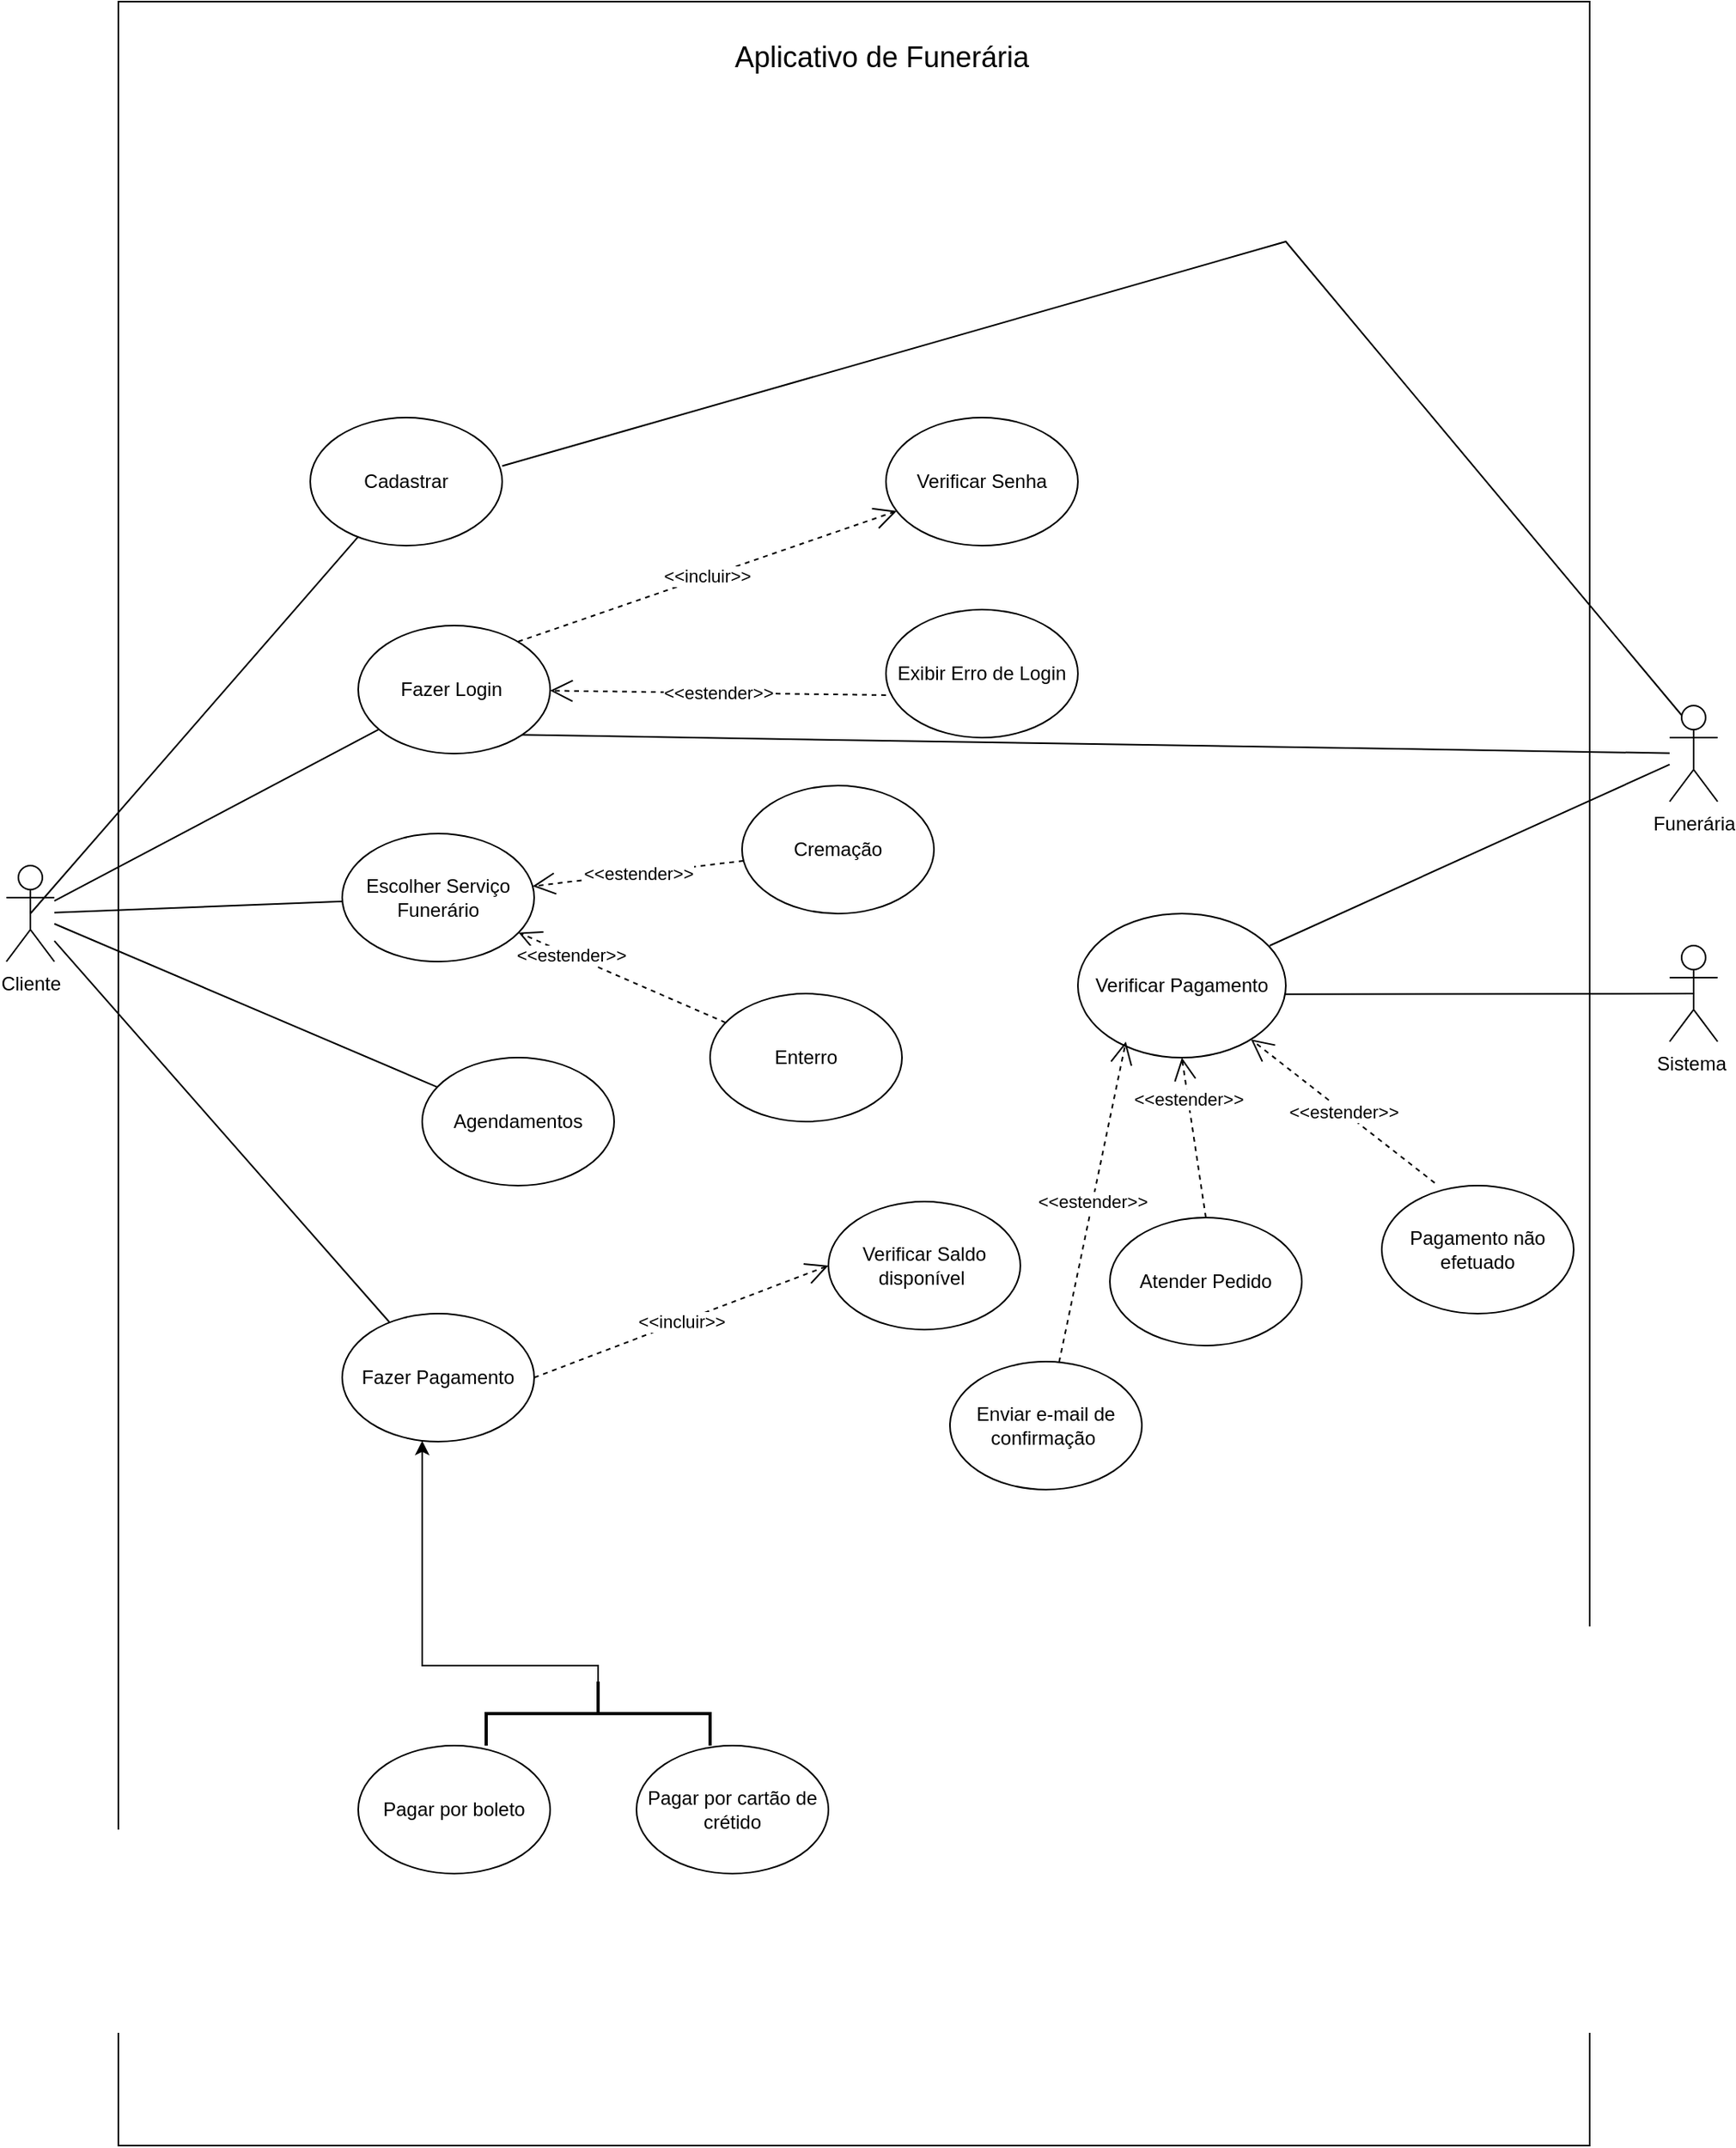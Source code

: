 <mxfile version="22.1.2" type="github">
  <diagram name="Página-1" id="053S5dsieRf6sA23STod">
    <mxGraphModel dx="2340" dy="1995" grid="1" gridSize="10" guides="1" tooltips="1" connect="1" arrows="1" fold="1" page="1" pageScale="1" pageWidth="827" pageHeight="1169" math="0" shadow="0">
      <root>
        <mxCell id="0" />
        <mxCell id="1" parent="0" />
        <mxCell id="XYZC3uAqQEXVFk4L9-hq-3" value="&lt;font style=&quot;vertical-align: inherit;&quot;&gt;&lt;font style=&quot;vertical-align: inherit;&quot;&gt;Cliente&lt;/font&gt;&lt;/font&gt;" style="shape=umlActor;verticalLabelPosition=bottom;verticalAlign=top;html=1;outlineConnect=0;" parent="1" vertex="1">
          <mxGeometry x="-40" y="60" width="30" height="60" as="geometry" />
        </mxCell>
        <mxCell id="XYZC3uAqQEXVFk4L9-hq-8" value="&lt;font style=&quot;vertical-align: inherit;&quot;&gt;&lt;font style=&quot;vertical-align: inherit;&quot;&gt;Fazer Login&amp;nbsp;&lt;/font&gt;&lt;/font&gt;" style="ellipse;whiteSpace=wrap;html=1;" parent="1" vertex="1">
          <mxGeometry x="180" y="-90" width="120" height="80" as="geometry" />
        </mxCell>
        <mxCell id="XYZC3uAqQEXVFk4L9-hq-9" value="&lt;font style=&quot;vertical-align: inherit;&quot;&gt;&lt;font style=&quot;vertical-align: inherit;&quot;&gt;Cadastrar&lt;/font&gt;&lt;/font&gt;" style="ellipse;whiteSpace=wrap;html=1;" parent="1" vertex="1">
          <mxGeometry x="150" y="-220" width="120" height="80" as="geometry" />
        </mxCell>
        <mxCell id="XYZC3uAqQEXVFk4L9-hq-10" value="&lt;font style=&quot;vertical-align: inherit;&quot;&gt;&lt;font style=&quot;vertical-align: inherit;&quot;&gt;Escolher Serviço Funerário&lt;/font&gt;&lt;/font&gt;" style="ellipse;whiteSpace=wrap;html=1;" parent="1" vertex="1">
          <mxGeometry x="170" y="40" width="120" height="80" as="geometry" />
        </mxCell>
        <mxCell id="XYZC3uAqQEXVFk4L9-hq-11" value="&lt;font style=&quot;vertical-align: inherit;&quot;&gt;&lt;font style=&quot;vertical-align: inherit;&quot;&gt;Agendamentos&lt;/font&gt;&lt;/font&gt;" style="ellipse;whiteSpace=wrap;html=1;" parent="1" vertex="1">
          <mxGeometry x="220" y="180" width="120" height="80" as="geometry" />
        </mxCell>
        <mxCell id="XYZC3uAqQEXVFk4L9-hq-12" value="" style="endArrow=none;html=1;rounded=0;exitX=0.5;exitY=0.5;exitDx=0;exitDy=0;exitPerimeter=0;" parent="1" source="XYZC3uAqQEXVFk4L9-hq-3" target="XYZC3uAqQEXVFk4L9-hq-9" edge="1">
          <mxGeometry width="50" height="50" relative="1" as="geometry">
            <mxPoint x="-20" y="60" as="sourcePoint" />
            <mxPoint x="30" y="10" as="targetPoint" />
          </mxGeometry>
        </mxCell>
        <mxCell id="XYZC3uAqQEXVFk4L9-hq-13" value="" style="endArrow=none;html=1;rounded=0;" parent="1" source="XYZC3uAqQEXVFk4L9-hq-3" target="XYZC3uAqQEXVFk4L9-hq-8" edge="1">
          <mxGeometry width="50" height="50" relative="1" as="geometry">
            <mxPoint x="390" y="310" as="sourcePoint" />
            <mxPoint x="440" y="260" as="targetPoint" />
          </mxGeometry>
        </mxCell>
        <mxCell id="XYZC3uAqQEXVFk4L9-hq-14" value="" style="endArrow=none;html=1;rounded=0;" parent="1" source="XYZC3uAqQEXVFk4L9-hq-3" target="XYZC3uAqQEXVFk4L9-hq-10" edge="1">
          <mxGeometry width="50" height="50" relative="1" as="geometry">
            <mxPoint x="390" y="310" as="sourcePoint" />
            <mxPoint x="440" y="260" as="targetPoint" />
          </mxGeometry>
        </mxCell>
        <mxCell id="XYZC3uAqQEXVFk4L9-hq-15" value="" style="endArrow=none;html=1;rounded=0;" parent="1" source="XYZC3uAqQEXVFk4L9-hq-3" target="XYZC3uAqQEXVFk4L9-hq-11" edge="1">
          <mxGeometry width="50" height="50" relative="1" as="geometry">
            <mxPoint x="390" y="310" as="sourcePoint" />
            <mxPoint x="440" y="260" as="targetPoint" />
          </mxGeometry>
        </mxCell>
        <mxCell id="XYZC3uAqQEXVFk4L9-hq-19" value="&lt;font style=&quot;vertical-align: inherit;&quot;&gt;&lt;font style=&quot;vertical-align: inherit;&quot;&gt;Exibir Erro de Login&lt;/font&gt;&lt;/font&gt;" style="ellipse;whiteSpace=wrap;html=1;" parent="1" vertex="1">
          <mxGeometry x="510" y="-100" width="120" height="80" as="geometry" />
        </mxCell>
        <mxCell id="XYZC3uAqQEXVFk4L9-hq-20" value="&lt;font style=&quot;vertical-align: inherit;&quot;&gt;&lt;font style=&quot;vertical-align: inherit;&quot;&gt;Verificar Senha&lt;/font&gt;&lt;/font&gt;" style="ellipse;whiteSpace=wrap;html=1;" parent="1" vertex="1">
          <mxGeometry x="510" y="-220" width="120" height="80" as="geometry" />
        </mxCell>
        <mxCell id="XYZC3uAqQEXVFk4L9-hq-21" value="&lt;font style=&quot;vertical-align: inherit;&quot;&gt;&lt;font style=&quot;vertical-align: inherit;&quot;&gt;Fazer Pagamento&lt;/font&gt;&lt;/font&gt;" style="ellipse;whiteSpace=wrap;html=1;" parent="1" vertex="1">
          <mxGeometry x="170" y="340" width="120" height="80" as="geometry" />
        </mxCell>
        <mxCell id="XYZC3uAqQEXVFk4L9-hq-22" value="" style="endArrow=none;html=1;rounded=0;" parent="1" source="XYZC3uAqQEXVFk4L9-hq-21" target="XYZC3uAqQEXVFk4L9-hq-3" edge="1">
          <mxGeometry width="50" height="50" relative="1" as="geometry">
            <mxPoint x="390" y="310" as="sourcePoint" />
            <mxPoint y="240" as="targetPoint" />
          </mxGeometry>
        </mxCell>
        <mxCell id="XYZC3uAqQEXVFk4L9-hq-23" value="&lt;font style=&quot;vertical-align: inherit;&quot;&gt;&lt;font style=&quot;vertical-align: inherit;&quot;&gt;Verificar Saldo disponível&amp;nbsp;&lt;/font&gt;&lt;/font&gt;" style="ellipse;whiteSpace=wrap;html=1;" parent="1" vertex="1">
          <mxGeometry x="474" y="270" width="120" height="80" as="geometry" />
        </mxCell>
        <mxCell id="XYZC3uAqQEXVFk4L9-hq-24" value="&lt;font style=&quot;vertical-align: inherit;&quot;&gt;&lt;font style=&quot;vertical-align: inherit;&quot;&gt;Pagar por boleto&lt;/font&gt;&lt;/font&gt;" style="ellipse;whiteSpace=wrap;html=1;" parent="1" vertex="1">
          <mxGeometry x="180" y="610" width="120" height="80" as="geometry" />
        </mxCell>
        <mxCell id="XYZC3uAqQEXVFk4L9-hq-25" value="&lt;font style=&quot;vertical-align: inherit;&quot;&gt;&lt;font style=&quot;vertical-align: inherit;&quot;&gt;Pagar por cartão de crétido&lt;/font&gt;&lt;/font&gt;" style="ellipse;whiteSpace=wrap;html=1;" parent="1" vertex="1">
          <mxGeometry x="354" y="610" width="120" height="80" as="geometry" />
        </mxCell>
        <mxCell id="XYZC3uAqQEXVFk4L9-hq-26" value="&lt;font style=&quot;vertical-align: inherit;&quot;&gt;&lt;font style=&quot;vertical-align: inherit;&quot;&gt;&amp;lt;&amp;lt;incluir&amp;gt;&amp;gt;&lt;/font&gt;&lt;/font&gt;" style="endArrow=open;endSize=12;dashed=1;html=1;rounded=0;" parent="1" target="XYZC3uAqQEXVFk4L9-hq-20" edge="1">
          <mxGeometry x="-0.002" width="160" relative="1" as="geometry">
            <mxPoint x="280" y="-80" as="sourcePoint" />
            <mxPoint x="440" y="-80" as="targetPoint" />
            <mxPoint as="offset" />
          </mxGeometry>
        </mxCell>
        <mxCell id="XYZC3uAqQEXVFk4L9-hq-28" value="&lt;font style=&quot;vertical-align: inherit;&quot;&gt;&lt;font style=&quot;vertical-align: inherit;&quot;&gt;&amp;lt;&amp;lt;estender&amp;gt;&amp;gt;&lt;/font&gt;&lt;/font&gt;" style="endArrow=open;endSize=12;dashed=1;html=1;rounded=0;" parent="1" target="XYZC3uAqQEXVFk4L9-hq-8" edge="1">
          <mxGeometry x="-0.002" width="160" relative="1" as="geometry">
            <mxPoint x="510.002" y="-46.552" as="sourcePoint" />
            <mxPoint x="374.37" y="-250" as="targetPoint" />
            <mxPoint as="offset" />
          </mxGeometry>
        </mxCell>
        <mxCell id="XYZC3uAqQEXVFk4L9-hq-30" value="&lt;font style=&quot;vertical-align: inherit;&quot;&gt;&lt;font style=&quot;vertical-align: inherit;&quot;&gt;&amp;lt;&amp;lt;incluir&amp;gt;&amp;gt;&lt;/font&gt;&lt;/font&gt;" style="endArrow=open;endSize=12;dashed=1;html=1;rounded=0;entryX=0;entryY=0.5;entryDx=0;entryDy=0;exitX=1;exitY=0.5;exitDx=0;exitDy=0;" parent="1" source="XYZC3uAqQEXVFk4L9-hq-21" target="XYZC3uAqQEXVFk4L9-hq-23" edge="1">
          <mxGeometry x="-0.002" width="160" relative="1" as="geometry">
            <mxPoint x="270" y="482" as="sourcePoint" />
            <mxPoint x="507" y="400" as="targetPoint" />
            <mxPoint as="offset" />
          </mxGeometry>
        </mxCell>
        <mxCell id="XYZC3uAqQEXVFk4L9-hq-40" style="edgeStyle=orthogonalEdgeStyle;rounded=0;orthogonalLoop=1;jettySize=auto;html=1;exitX=0;exitY=0.5;exitDx=0;exitDy=0;exitPerimeter=0;" parent="1" source="XYZC3uAqQEXVFk4L9-hq-39" target="XYZC3uAqQEXVFk4L9-hq-21" edge="1">
          <mxGeometry relative="1" as="geometry">
            <Array as="points">
              <mxPoint x="330" y="560" />
              <mxPoint x="220" y="560" />
            </Array>
          </mxGeometry>
        </mxCell>
        <mxCell id="XYZC3uAqQEXVFk4L9-hq-39" value="" style="strokeWidth=2;html=1;shape=mxgraph.flowchart.annotation_2;align=left;labelPosition=right;pointerEvents=1;direction=south;" parent="1" vertex="1">
          <mxGeometry x="260" y="570" width="140" height="40" as="geometry" />
        </mxCell>
        <mxCell id="XYZC3uAqQEXVFk4L9-hq-41" value="&lt;font style=&quot;vertical-align: inherit;&quot;&gt;&lt;font style=&quot;vertical-align: inherit;&quot;&gt;Cremação&lt;/font&gt;&lt;/font&gt;" style="ellipse;whiteSpace=wrap;html=1;" parent="1" vertex="1">
          <mxGeometry x="420" y="10" width="120" height="80" as="geometry" />
        </mxCell>
        <mxCell id="XYZC3uAqQEXVFk4L9-hq-42" value="&lt;font style=&quot;vertical-align: inherit;&quot;&gt;&lt;font style=&quot;vertical-align: inherit;&quot;&gt;Enterro&lt;/font&gt;&lt;/font&gt;" style="ellipse;whiteSpace=wrap;html=1;" parent="1" vertex="1">
          <mxGeometry x="400" y="140" width="120" height="80" as="geometry" />
        </mxCell>
        <mxCell id="XYZC3uAqQEXVFk4L9-hq-45" value="&lt;font style=&quot;vertical-align: inherit;&quot;&gt;&lt;font style=&quot;vertical-align: inherit;&quot;&gt;&amp;lt;&amp;lt;estender&amp;gt;&amp;gt;&lt;/font&gt;&lt;/font&gt;" style="endArrow=open;endSize=12;dashed=1;html=1;rounded=0;" parent="1" source="XYZC3uAqQEXVFk4L9-hq-41" target="XYZC3uAqQEXVFk4L9-hq-10" edge="1">
          <mxGeometry x="-0.002" width="160" relative="1" as="geometry">
            <mxPoint x="113.92" y="180" as="sourcePoint" />
            <mxPoint x="346.08" y="192.84" as="targetPoint" />
            <mxPoint as="offset" />
          </mxGeometry>
        </mxCell>
        <mxCell id="XYZC3uAqQEXVFk4L9-hq-46" value="&lt;font style=&quot;vertical-align: inherit;&quot;&gt;&lt;font style=&quot;vertical-align: inherit;&quot;&gt;&amp;lt;&amp;lt;estender&amp;gt;&amp;gt;&lt;/font&gt;&lt;/font&gt;" style="endArrow=open;endSize=12;dashed=1;html=1;rounded=0;" parent="1" source="XYZC3uAqQEXVFk4L9-hq-42" target="XYZC3uAqQEXVFk4L9-hq-10" edge="1">
          <mxGeometry x="0.486" width="160" relative="1" as="geometry">
            <mxPoint x="379" y="210" as="sourcePoint" />
            <mxPoint x="271" y="270" as="targetPoint" />
            <mxPoint as="offset" />
          </mxGeometry>
        </mxCell>
        <mxCell id="JEZQ_jTgX1wVMt97AaJB-21" value="Funerária" style="shape=umlActor;verticalLabelPosition=bottom;verticalAlign=top;html=1;outlineConnect=0;" parent="1" vertex="1">
          <mxGeometry x="1000" y="-40" width="30" height="60" as="geometry" />
        </mxCell>
        <mxCell id="JEZQ_jTgX1wVMt97AaJB-23" value="" style="endArrow=none;html=1;rounded=0;exitX=1;exitY=1;exitDx=0;exitDy=0;" parent="1" source="XYZC3uAqQEXVFk4L9-hq-8" target="JEZQ_jTgX1wVMt97AaJB-21" edge="1">
          <mxGeometry width="50" height="50" relative="1" as="geometry">
            <mxPoint x="827" y="40" as="sourcePoint" />
            <mxPoint x="877" y="-10" as="targetPoint" />
          </mxGeometry>
        </mxCell>
        <mxCell id="JEZQ_jTgX1wVMt97AaJB-24" value="Atender Pedido" style="ellipse;whiteSpace=wrap;html=1;" parent="1" vertex="1">
          <mxGeometry x="650" y="280" width="120" height="80" as="geometry" />
        </mxCell>
        <mxCell id="JEZQ_jTgX1wVMt97AaJB-25" value="Verificar Pagamento" style="ellipse;whiteSpace=wrap;html=1;" parent="1" vertex="1">
          <mxGeometry x="630" y="90" width="130" height="90" as="geometry" />
        </mxCell>
        <mxCell id="JEZQ_jTgX1wVMt97AaJB-26" value="" style="endArrow=none;html=1;rounded=0;" parent="1" target="JEZQ_jTgX1wVMt97AaJB-21" edge="1">
          <mxGeometry width="50" height="50" relative="1" as="geometry">
            <mxPoint x="750" y="110" as="sourcePoint" />
            <mxPoint x="800" y="60" as="targetPoint" />
          </mxGeometry>
        </mxCell>
        <mxCell id="JEZQ_jTgX1wVMt97AaJB-30" value="Pagamento não efetuado" style="ellipse;whiteSpace=wrap;html=1;" parent="1" vertex="1">
          <mxGeometry x="820" y="260" width="120" height="80" as="geometry" />
        </mxCell>
        <mxCell id="JEZQ_jTgX1wVMt97AaJB-31" value="&lt;font style=&quot;vertical-align: inherit;&quot;&gt;&lt;font style=&quot;vertical-align: inherit;&quot;&gt;&amp;lt;&amp;lt;estender&amp;gt;&amp;gt;&lt;/font&gt;&lt;/font&gt;" style="endArrow=open;endSize=12;dashed=1;html=1;rounded=0;exitX=0.276;exitY=-0.021;exitDx=0;exitDy=0;exitPerimeter=0;" parent="1" source="JEZQ_jTgX1wVMt97AaJB-30" target="JEZQ_jTgX1wVMt97AaJB-25" edge="1">
          <mxGeometry x="-0.002" width="160" relative="1" as="geometry">
            <mxPoint x="842" y="160" as="sourcePoint" />
            <mxPoint x="710" y="176" as="targetPoint" />
            <mxPoint as="offset" />
          </mxGeometry>
        </mxCell>
        <mxCell id="JEZQ_jTgX1wVMt97AaJB-32" value="&lt;font style=&quot;vertical-align: inherit;&quot;&gt;&lt;font style=&quot;vertical-align: inherit;&quot;&gt;&amp;lt;&amp;lt;estender&amp;gt;&amp;gt;&lt;/font&gt;&lt;/font&gt;" style="endArrow=open;endSize=12;dashed=1;html=1;rounded=0;entryX=0.5;entryY=1;entryDx=0;entryDy=0;exitX=0.5;exitY=0;exitDx=0;exitDy=0;" parent="1" source="JEZQ_jTgX1wVMt97AaJB-24" target="JEZQ_jTgX1wVMt97AaJB-25" edge="1">
          <mxGeometry x="0.486" width="160" relative="1" as="geometry">
            <mxPoint x="720" y="260" as="sourcePoint" />
            <mxPoint x="590" y="204" as="targetPoint" />
            <mxPoint as="offset" />
          </mxGeometry>
        </mxCell>
        <mxCell id="JEZQ_jTgX1wVMt97AaJB-34" value="" style="rounded=0;whiteSpace=wrap;html=1;gradientColor=none;fillColor=none;" parent="1" vertex="1">
          <mxGeometry x="30" y="-480" width="920" height="1340" as="geometry" />
        </mxCell>
        <mxCell id="JEZQ_jTgX1wVMt97AaJB-35" value="Aplicativo de Funerária&amp;nbsp;" style="text;html=1;strokeColor=none;fillColor=none;align=center;verticalAlign=middle;whiteSpace=wrap;rounded=0;fontSize=18;" parent="1" vertex="1">
          <mxGeometry x="400" y="-460" width="220" height="30" as="geometry" />
        </mxCell>
        <mxCell id="JEZQ_jTgX1wVMt97AaJB-36" value="" style="endArrow=none;html=1;rounded=0;entryX=0.25;entryY=0.239;entryDx=0;entryDy=0;entryPerimeter=0;exitX=0.25;exitY=0.1;exitDx=0;exitDy=0;exitPerimeter=0;" parent="1" source="JEZQ_jTgX1wVMt97AaJB-21" edge="1">
          <mxGeometry width="50" height="50" relative="1" as="geometry">
            <mxPoint x="1010" y="-56.415" as="sourcePoint" />
            <mxPoint x="270" y="-189.74" as="targetPoint" />
            <Array as="points">
              <mxPoint x="760" y="-330" />
            </Array>
          </mxGeometry>
        </mxCell>
        <mxCell id="ipCxgiBCgopGdWfmosNe-1" value="Sistema&amp;nbsp;&lt;br&gt;" style="shape=umlActor;verticalLabelPosition=bottom;verticalAlign=top;html=1;outlineConnect=0;" vertex="1" parent="1">
          <mxGeometry x="1000" y="110" width="30" height="60" as="geometry" />
        </mxCell>
        <mxCell id="ipCxgiBCgopGdWfmosNe-3" value="" style="endArrow=none;html=1;rounded=0;entryX=0.5;entryY=0.5;entryDx=0;entryDy=0;entryPerimeter=0;exitX=0.793;exitY=0.463;exitDx=0;exitDy=0;exitPerimeter=0;" edge="1" parent="1" source="JEZQ_jTgX1wVMt97AaJB-34" target="ipCxgiBCgopGdWfmosNe-1">
          <mxGeometry width="50" height="50" relative="1" as="geometry">
            <mxPoint x="710" y="140" as="sourcePoint" />
            <mxPoint x="770" y="90" as="targetPoint" />
          </mxGeometry>
        </mxCell>
        <mxCell id="ipCxgiBCgopGdWfmosNe-4" value="Enviar e-mail de confirmação&amp;nbsp;" style="ellipse;whiteSpace=wrap;html=1;" vertex="1" parent="1">
          <mxGeometry x="550" y="370" width="120" height="80" as="geometry" />
        </mxCell>
        <mxCell id="ipCxgiBCgopGdWfmosNe-5" value="&amp;lt;&amp;lt;estender&amp;gt;&amp;gt;" style="endArrow=open;endSize=12;dashed=1;html=1;rounded=0;" edge="1" parent="1" source="ipCxgiBCgopGdWfmosNe-4">
          <mxGeometry width="160" relative="1" as="geometry">
            <mxPoint x="660" y="210" as="sourcePoint" />
            <mxPoint x="660" y="170" as="targetPoint" />
          </mxGeometry>
        </mxCell>
      </root>
    </mxGraphModel>
  </diagram>
</mxfile>
